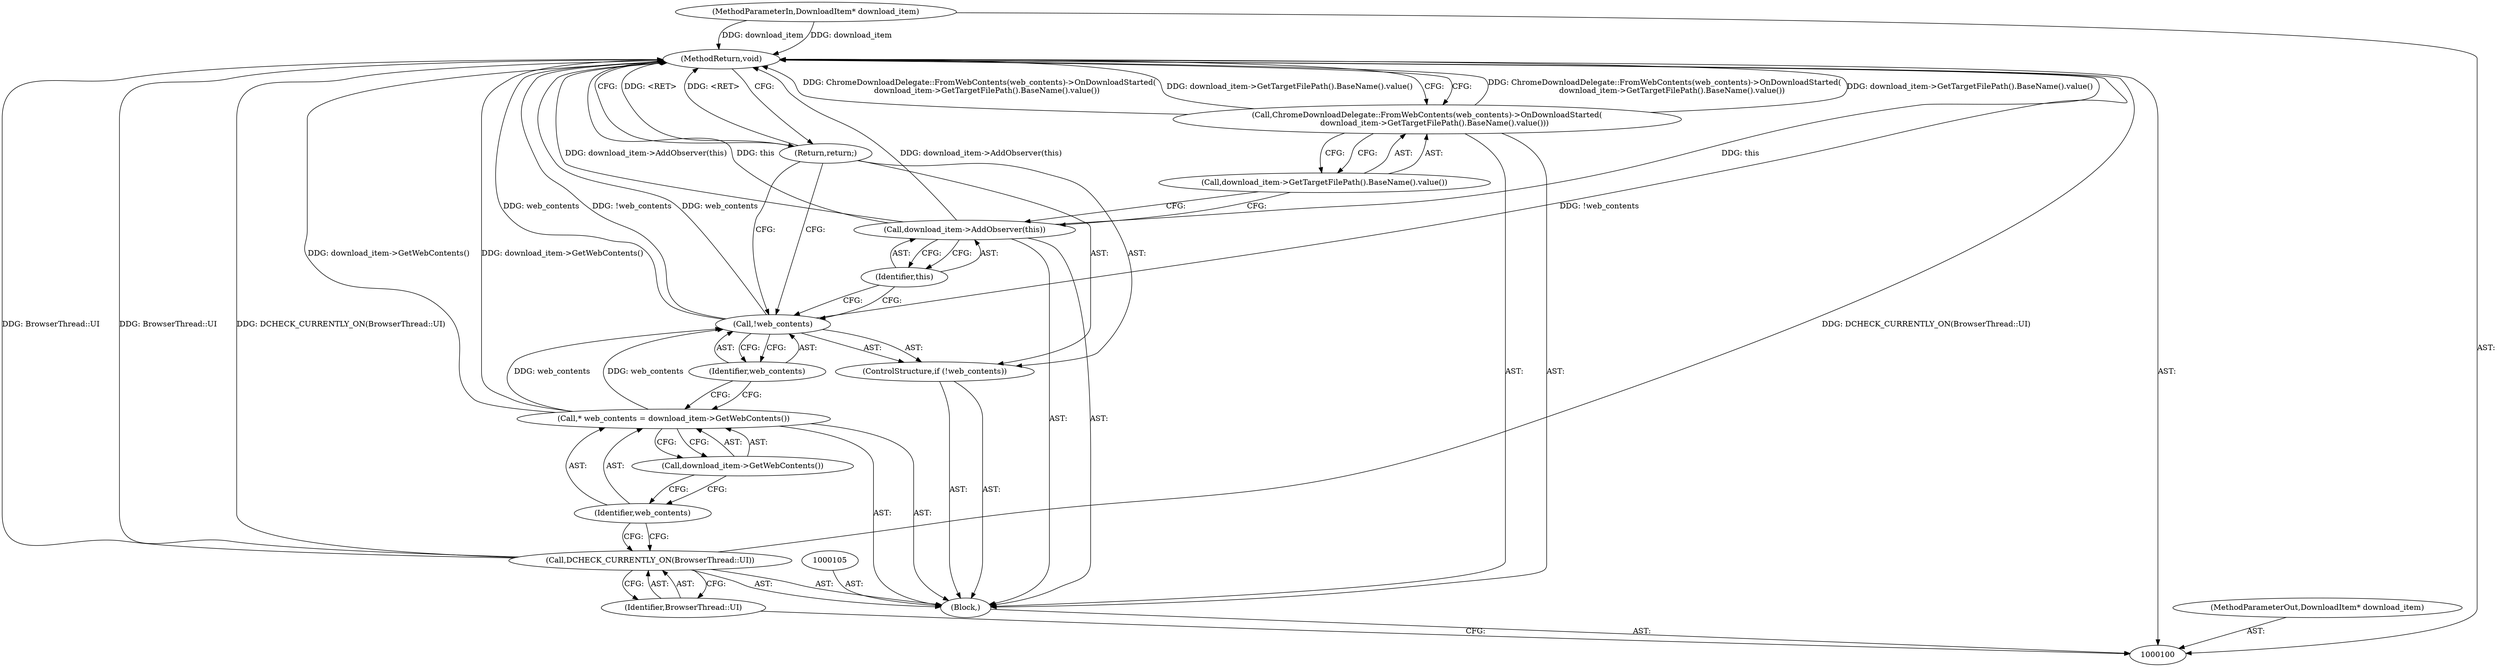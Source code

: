 digraph "0_Chrome_5fc08cfb098acce49344d2e89cc27c915903f81c_2" {
"1000117" [label="(MethodReturn,void)"];
"1000115" [label="(Call,ChromeDownloadDelegate::FromWebContents(web_contents)->OnDownloadStarted(\n      download_item->GetTargetFilePath().BaseName().value()))"];
"1000116" [label="(Call,download_item->GetTargetFilePath().BaseName().value())"];
"1000102" [label="(Block,)"];
"1000101" [label="(MethodParameterIn,DownloadItem* download_item)"];
"1000150" [label="(MethodParameterOut,DownloadItem* download_item)"];
"1000104" [label="(Identifier,BrowserThread::UI)"];
"1000103" [label="(Call,DCHECK_CURRENTLY_ON(BrowserThread::UI))"];
"1000106" [label="(Call,* web_contents = download_item->GetWebContents())"];
"1000107" [label="(Identifier,web_contents)"];
"1000108" [label="(Call,download_item->GetWebContents())"];
"1000109" [label="(ControlStructure,if (!web_contents))"];
"1000110" [label="(Call,!web_contents)"];
"1000111" [label="(Identifier,web_contents)"];
"1000112" [label="(Return,return;)"];
"1000113" [label="(Call,download_item->AddObserver(this))"];
"1000114" [label="(Identifier,this)"];
"1000117" -> "1000100"  [label="AST: "];
"1000117" -> "1000112"  [label="CFG: "];
"1000117" -> "1000115"  [label="CFG: "];
"1000112" -> "1000117"  [label="DDG: <RET>"];
"1000106" -> "1000117"  [label="DDG: download_item->GetWebContents()"];
"1000103" -> "1000117"  [label="DDG: BrowserThread::UI"];
"1000103" -> "1000117"  [label="DDG: DCHECK_CURRENTLY_ON(BrowserThread::UI)"];
"1000113" -> "1000117"  [label="DDG: this"];
"1000113" -> "1000117"  [label="DDG: download_item->AddObserver(this)"];
"1000115" -> "1000117"  [label="DDG: ChromeDownloadDelegate::FromWebContents(web_contents)->OnDownloadStarted(\n      download_item->GetTargetFilePath().BaseName().value())"];
"1000115" -> "1000117"  [label="DDG: download_item->GetTargetFilePath().BaseName().value()"];
"1000101" -> "1000117"  [label="DDG: download_item"];
"1000110" -> "1000117"  [label="DDG: !web_contents"];
"1000110" -> "1000117"  [label="DDG: web_contents"];
"1000115" -> "1000102"  [label="AST: "];
"1000115" -> "1000116"  [label="CFG: "];
"1000116" -> "1000115"  [label="AST: "];
"1000117" -> "1000115"  [label="CFG: "];
"1000115" -> "1000117"  [label="DDG: ChromeDownloadDelegate::FromWebContents(web_contents)->OnDownloadStarted(\n      download_item->GetTargetFilePath().BaseName().value())"];
"1000115" -> "1000117"  [label="DDG: download_item->GetTargetFilePath().BaseName().value()"];
"1000116" -> "1000115"  [label="AST: "];
"1000116" -> "1000113"  [label="CFG: "];
"1000115" -> "1000116"  [label="CFG: "];
"1000102" -> "1000100"  [label="AST: "];
"1000103" -> "1000102"  [label="AST: "];
"1000105" -> "1000102"  [label="AST: "];
"1000106" -> "1000102"  [label="AST: "];
"1000109" -> "1000102"  [label="AST: "];
"1000113" -> "1000102"  [label="AST: "];
"1000115" -> "1000102"  [label="AST: "];
"1000101" -> "1000100"  [label="AST: "];
"1000101" -> "1000117"  [label="DDG: download_item"];
"1000150" -> "1000100"  [label="AST: "];
"1000104" -> "1000103"  [label="AST: "];
"1000104" -> "1000100"  [label="CFG: "];
"1000103" -> "1000104"  [label="CFG: "];
"1000103" -> "1000102"  [label="AST: "];
"1000103" -> "1000104"  [label="CFG: "];
"1000104" -> "1000103"  [label="AST: "];
"1000107" -> "1000103"  [label="CFG: "];
"1000103" -> "1000117"  [label="DDG: BrowserThread::UI"];
"1000103" -> "1000117"  [label="DDG: DCHECK_CURRENTLY_ON(BrowserThread::UI)"];
"1000106" -> "1000102"  [label="AST: "];
"1000106" -> "1000108"  [label="CFG: "];
"1000107" -> "1000106"  [label="AST: "];
"1000108" -> "1000106"  [label="AST: "];
"1000111" -> "1000106"  [label="CFG: "];
"1000106" -> "1000117"  [label="DDG: download_item->GetWebContents()"];
"1000106" -> "1000110"  [label="DDG: web_contents"];
"1000107" -> "1000106"  [label="AST: "];
"1000107" -> "1000103"  [label="CFG: "];
"1000108" -> "1000107"  [label="CFG: "];
"1000108" -> "1000106"  [label="AST: "];
"1000108" -> "1000107"  [label="CFG: "];
"1000106" -> "1000108"  [label="CFG: "];
"1000109" -> "1000102"  [label="AST: "];
"1000110" -> "1000109"  [label="AST: "];
"1000112" -> "1000109"  [label="AST: "];
"1000110" -> "1000109"  [label="AST: "];
"1000110" -> "1000111"  [label="CFG: "];
"1000111" -> "1000110"  [label="AST: "];
"1000112" -> "1000110"  [label="CFG: "];
"1000114" -> "1000110"  [label="CFG: "];
"1000110" -> "1000117"  [label="DDG: !web_contents"];
"1000110" -> "1000117"  [label="DDG: web_contents"];
"1000106" -> "1000110"  [label="DDG: web_contents"];
"1000111" -> "1000110"  [label="AST: "];
"1000111" -> "1000106"  [label="CFG: "];
"1000110" -> "1000111"  [label="CFG: "];
"1000112" -> "1000109"  [label="AST: "];
"1000112" -> "1000110"  [label="CFG: "];
"1000117" -> "1000112"  [label="CFG: "];
"1000112" -> "1000117"  [label="DDG: <RET>"];
"1000113" -> "1000102"  [label="AST: "];
"1000113" -> "1000114"  [label="CFG: "];
"1000114" -> "1000113"  [label="AST: "];
"1000116" -> "1000113"  [label="CFG: "];
"1000113" -> "1000117"  [label="DDG: this"];
"1000113" -> "1000117"  [label="DDG: download_item->AddObserver(this)"];
"1000114" -> "1000113"  [label="AST: "];
"1000114" -> "1000110"  [label="CFG: "];
"1000113" -> "1000114"  [label="CFG: "];
}
